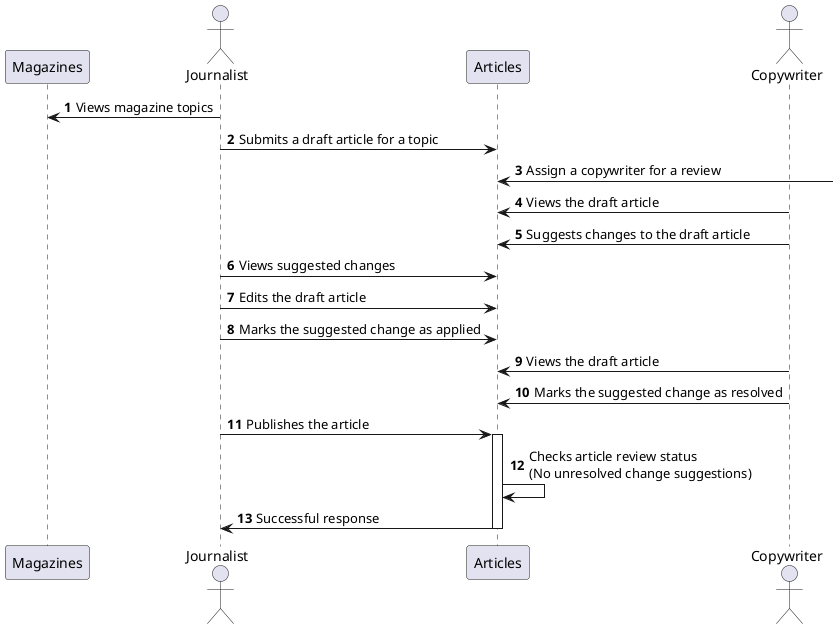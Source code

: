 @startuml
autonumber

participant Magazines
actor       Journalist
participant Articles
actor       Copywriter


Journalist -> Magazines: Views magazine topics
Journalist -> Articles: Submits a draft article for a topic
Articles <-]: Assign a copywriter for a review
Copywriter -> Articles: Views the draft article
Copywriter -> Articles: Suggests changes to the draft article
Journalist -> Articles: Views suggested changes
Journalist -> Articles: Edits the draft article
Journalist -> Articles: Marks the suggested change as applied
Copywriter -> Articles: Views the draft article
Copywriter -> Articles: Marks the suggested change as resolved
Journalist -> Articles: Publishes the article

activate Articles
Articles -> Articles: Checks article review status \n(No unresolved change suggestions)
Journalist <- Articles: Successful response
deactivate Articles

@enduml